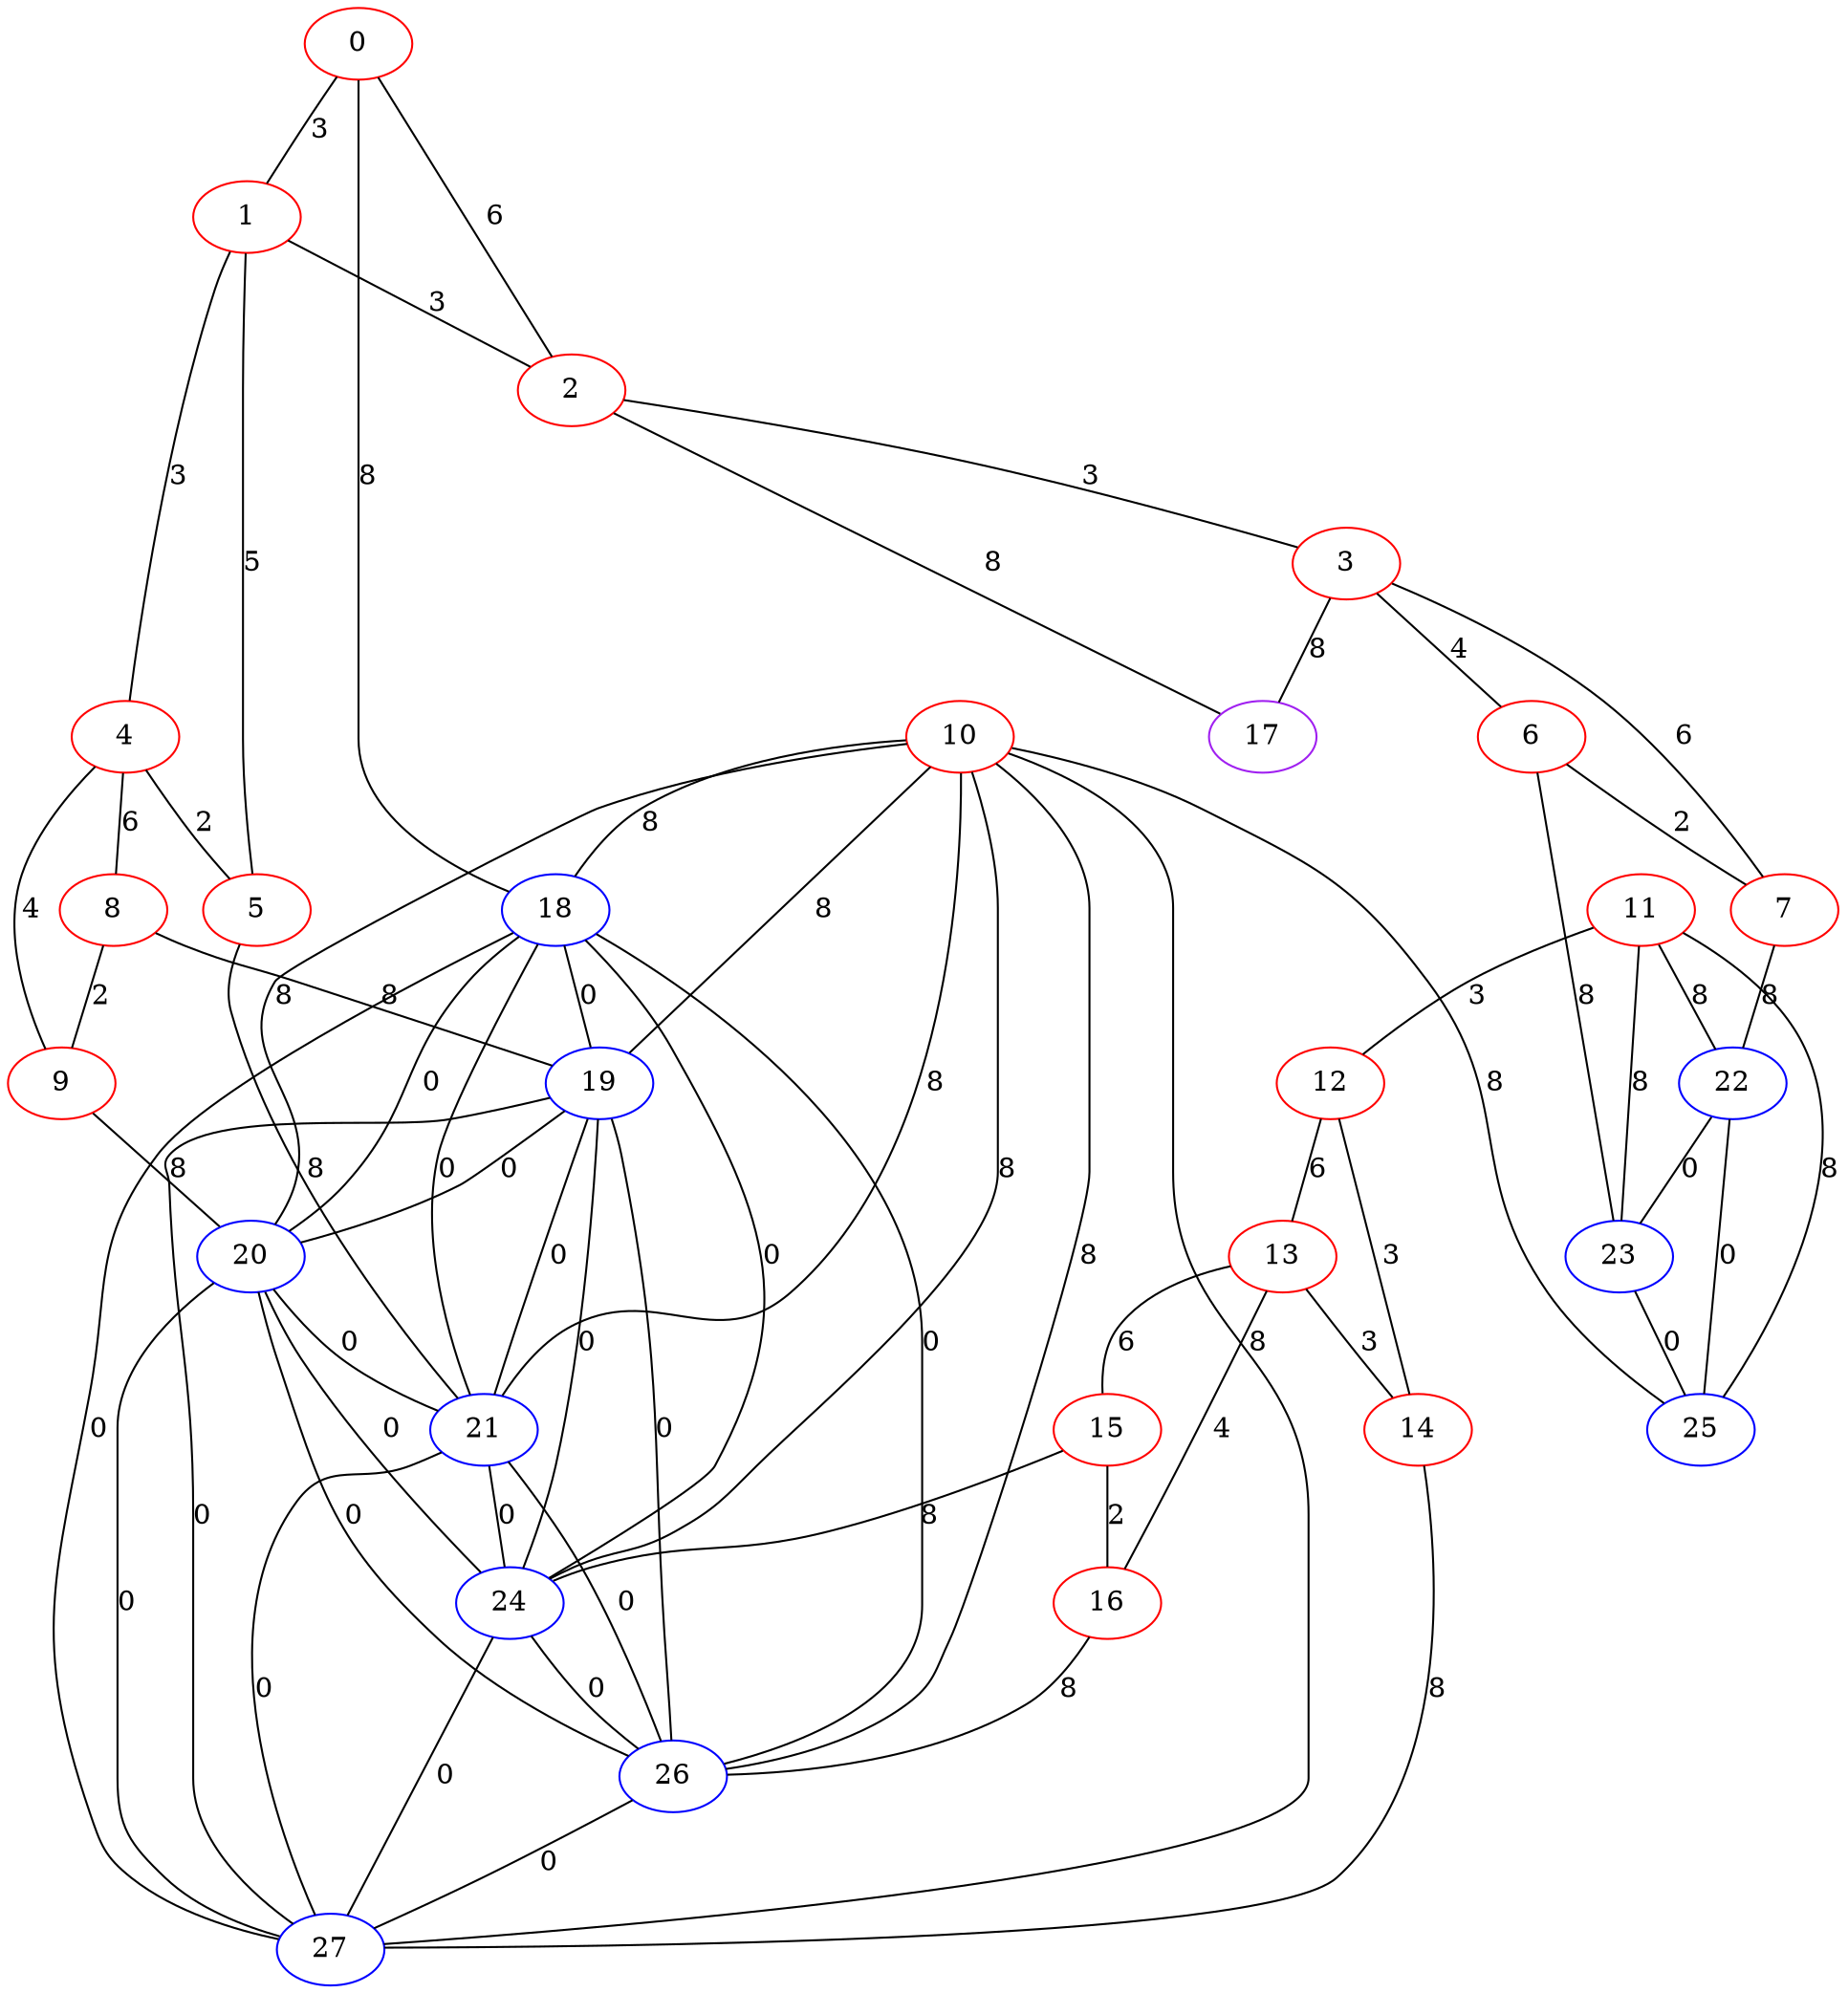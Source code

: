 graph "" {
0 [color=red, weight=1];
1 [color=red, weight=1];
2 [color=red, weight=1];
3 [color=red, weight=1];
4 [color=red, weight=1];
5 [color=red, weight=1];
6 [color=red, weight=1];
7 [color=red, weight=1];
8 [color=red, weight=1];
9 [color=red, weight=1];
10 [color=red, weight=1];
11 [color=red, weight=1];
12 [color=red, weight=1];
13 [color=red, weight=1];
14 [color=red, weight=1];
15 [color=red, weight=1];
16 [color=red, weight=1];
17 [color=purple, weight=4];
18 [color=blue, weight=3];
19 [color=blue, weight=3];
20 [color=blue, weight=3];
21 [color=blue, weight=3];
22 [color=blue, weight=3];
23 [color=blue, weight=3];
24 [color=blue, weight=3];
25 [color=blue, weight=3];
26 [color=blue, weight=3];
27 [color=blue, weight=3];
0 -- 1  [key=0, label=3];
0 -- 2  [key=0, label=6];
0 -- 18  [key=0, label=8];
1 -- 2  [key=0, label=3];
1 -- 4  [key=0, label=3];
1 -- 5  [key=0, label=5];
2 -- 3  [key=0, label=3];
2 -- 17  [key=0, label=8];
3 -- 17  [key=0, label=8];
3 -- 6  [key=0, label=4];
3 -- 7  [key=0, label=6];
4 -- 8  [key=0, label=6];
4 -- 5  [key=0, label=2];
4 -- 9  [key=0, label=4];
5 -- 21  [key=0, label=8];
6 -- 23  [key=0, label=8];
6 -- 7  [key=0, label=2];
7 -- 22  [key=0, label=8];
8 -- 9  [key=0, label=2];
8 -- 19  [key=0, label=8];
9 -- 20  [key=0, label=8];
10 -- 18  [key=0, label=8];
10 -- 19  [key=0, label=8];
10 -- 20  [key=0, label=8];
10 -- 21  [key=0, label=8];
10 -- 24  [key=0, label=8];
10 -- 25  [key=0, label=8];
10 -- 26  [key=0, label=8];
10 -- 27  [key=0, label=8];
11 -- 25  [key=0, label=8];
11 -- 12  [key=0, label=3];
11 -- 22  [key=0, label=8];
11 -- 23  [key=0, label=8];
12 -- 13  [key=0, label=6];
12 -- 14  [key=0, label=3];
13 -- 16  [key=0, label=4];
13 -- 14  [key=0, label=3];
13 -- 15  [key=0, label=6];
14 -- 27  [key=0, label=8];
15 -- 16  [key=0, label=2];
15 -- 24  [key=0, label=8];
16 -- 26  [key=0, label=8];
18 -- 19  [key=0, label=0];
18 -- 20  [key=0, label=0];
18 -- 21  [key=0, label=0];
18 -- 24  [key=0, label=0];
18 -- 26  [key=0, label=0];
18 -- 27  [key=0, label=0];
19 -- 20  [key=0, label=0];
19 -- 21  [key=0, label=0];
19 -- 24  [key=0, label=0];
19 -- 26  [key=0, label=0];
19 -- 27  [key=0, label=0];
20 -- 21  [key=0, label=0];
20 -- 24  [key=0, label=0];
20 -- 26  [key=0, label=0];
20 -- 27  [key=0, label=0];
21 -- 24  [key=0, label=0];
21 -- 26  [key=0, label=0];
21 -- 27  [key=0, label=0];
22 -- 25  [key=0, label=0];
22 -- 23  [key=0, label=0];
23 -- 25  [key=0, label=0];
24 -- 26  [key=0, label=0];
24 -- 27  [key=0, label=0];
26 -- 27  [key=0, label=0];
}
